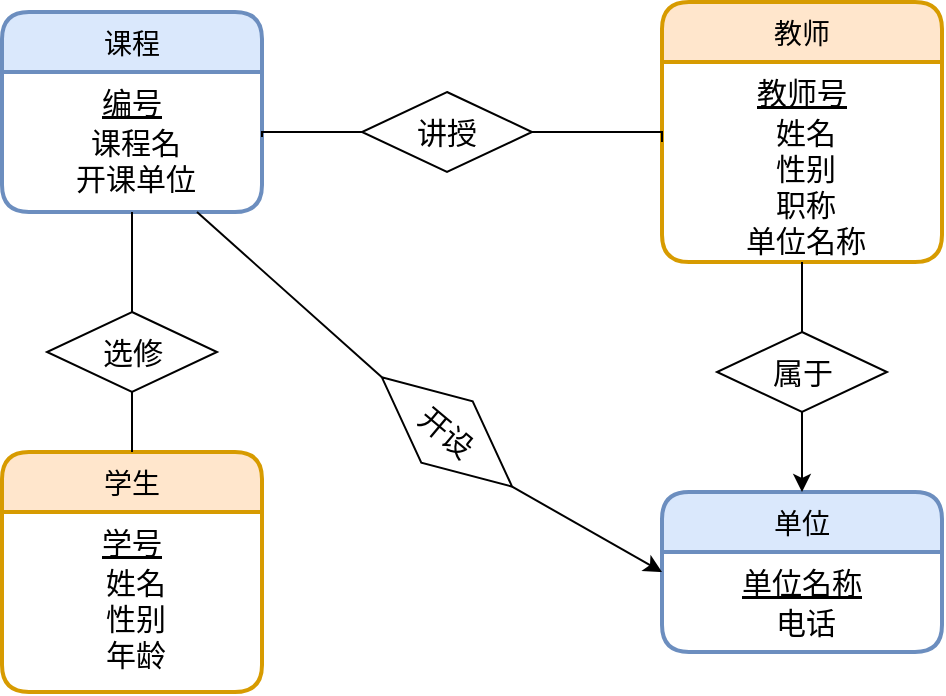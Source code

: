 <mxfile version="17.4.0" type="github">
  <diagram id="R2lEEEUBdFMjLlhIrx00" name="Page-1">
    <mxGraphModel dx="1038" dy="571" grid="1" gridSize="10" guides="1" tooltips="1" connect="1" arrows="1" fold="1" page="1" pageScale="1" pageWidth="850" pageHeight="1100" math="0" shadow="0" extFonts="Permanent Marker^https://fonts.googleapis.com/css?family=Permanent+Marker">
      <root>
        <mxCell id="0" />
        <mxCell id="1" parent="0" />
        <mxCell id="jUcj42drpkifkl0aRM4y-8" value="学生" style="swimlane;childLayout=stackLayout;horizontal=1;startSize=30;horizontalStack=0;rounded=1;fontSize=14;fontStyle=0;strokeWidth=2;resizeParent=0;resizeLast=1;shadow=0;dashed=0;align=center;fillColor=#ffe6cc;strokeColor=#d79b00;" vertex="1" parent="1">
          <mxGeometry x="190" y="370" width="130" height="120" as="geometry" />
        </mxCell>
        <mxCell id="jUcj42drpkifkl0aRM4y-22" value="学号" style="text;strokeColor=none;fillColor=none;spacingLeft=4;spacingRight=4;overflow=hidden;rotatable=0;points=[[0,0.5],[1,0.5]];portConstraint=eastwest;fontSize=15;align=center;fontStyle=4;verticalAlign=top;" vertex="1" parent="jUcj42drpkifkl0aRM4y-8">
          <mxGeometry y="30" width="130" height="20" as="geometry" />
        </mxCell>
        <mxCell id="jUcj42drpkifkl0aRM4y-9" value="姓名&#xa;性别&#xa;年龄" style="align=center;strokeColor=none;fillColor=none;spacingLeft=4;fontSize=15;verticalAlign=top;resizable=0;rotatable=0;part=1;" vertex="1" parent="jUcj42drpkifkl0aRM4y-8">
          <mxGeometry y="50" width="130" height="70" as="geometry" />
        </mxCell>
        <mxCell id="jUcj42drpkifkl0aRM4y-23" value="课程" style="swimlane;childLayout=stackLayout;horizontal=1;startSize=30;horizontalStack=0;rounded=1;fontSize=14;fontStyle=0;strokeWidth=2;resizeParent=0;resizeLast=1;shadow=0;dashed=0;align=center;fillColor=#dae8fc;strokeColor=#6c8ebf;" vertex="1" parent="1">
          <mxGeometry x="190" y="150" width="130" height="100" as="geometry" />
        </mxCell>
        <mxCell id="jUcj42drpkifkl0aRM4y-24" value="编号" style="text;strokeColor=none;fillColor=none;spacingLeft=4;spacingRight=4;overflow=hidden;rotatable=0;points=[[0,0.5],[1,0.5]];portConstraint=eastwest;fontSize=15;align=center;fontStyle=4;verticalAlign=top;" vertex="1" parent="jUcj42drpkifkl0aRM4y-23">
          <mxGeometry y="30" width="130" height="20" as="geometry" />
        </mxCell>
        <mxCell id="jUcj42drpkifkl0aRM4y-25" value="课程名&#xa;开课单位" style="align=center;strokeColor=none;fillColor=none;spacingLeft=4;fontSize=15;verticalAlign=top;resizable=0;rotatable=0;part=1;" vertex="1" parent="jUcj42drpkifkl0aRM4y-23">
          <mxGeometry y="50" width="130" height="50" as="geometry" />
        </mxCell>
        <mxCell id="jUcj42drpkifkl0aRM4y-29" value="教师" style="swimlane;childLayout=stackLayout;horizontal=1;startSize=30;horizontalStack=0;rounded=1;fontSize=14;fontStyle=0;strokeWidth=2;resizeParent=0;resizeLast=1;shadow=0;dashed=0;align=center;fillColor=#ffe6cc;strokeColor=#d79b00;" vertex="1" parent="1">
          <mxGeometry x="520" y="145" width="140" height="130" as="geometry" />
        </mxCell>
        <mxCell id="jUcj42drpkifkl0aRM4y-30" value="教师号" style="text;strokeColor=none;fillColor=none;spacingLeft=4;spacingRight=4;overflow=hidden;rotatable=0;points=[[0,0.5],[1,0.5]];portConstraint=eastwest;fontSize=15;align=center;fontStyle=4;verticalAlign=top;" vertex="1" parent="jUcj42drpkifkl0aRM4y-29">
          <mxGeometry y="30" width="140" height="20" as="geometry" />
        </mxCell>
        <mxCell id="jUcj42drpkifkl0aRM4y-31" value="姓名&#xa;性别&#xa;职称&#xa;单位名称" style="align=center;strokeColor=none;fillColor=none;spacingLeft=4;fontSize=15;verticalAlign=top;resizable=0;rotatable=0;part=1;" vertex="1" parent="jUcj42drpkifkl0aRM4y-29">
          <mxGeometry y="50" width="140" height="80" as="geometry" />
        </mxCell>
        <mxCell id="jUcj42drpkifkl0aRM4y-32" value="单位" style="swimlane;childLayout=stackLayout;horizontal=1;startSize=30;horizontalStack=0;rounded=1;fontSize=14;fontStyle=0;strokeWidth=2;resizeParent=0;resizeLast=1;shadow=0;dashed=0;align=center;fillColor=#dae8fc;strokeColor=#6c8ebf;" vertex="1" parent="1">
          <mxGeometry x="520" y="390" width="140" height="80" as="geometry" />
        </mxCell>
        <mxCell id="jUcj42drpkifkl0aRM4y-33" value="单位名称" style="text;strokeColor=none;fillColor=none;spacingLeft=4;spacingRight=4;overflow=hidden;rotatable=0;points=[[0,0.5],[1,0.5]];portConstraint=eastwest;fontSize=15;align=center;fontStyle=4;verticalAlign=top;" vertex="1" parent="jUcj42drpkifkl0aRM4y-32">
          <mxGeometry y="30" width="140" height="20" as="geometry" />
        </mxCell>
        <mxCell id="jUcj42drpkifkl0aRM4y-34" value="电话" style="align=center;strokeColor=none;fillColor=none;spacingLeft=4;fontSize=15;verticalAlign=top;resizable=0;rotatable=0;part=1;" vertex="1" parent="jUcj42drpkifkl0aRM4y-32">
          <mxGeometry y="50" width="140" height="30" as="geometry" />
        </mxCell>
        <mxCell id="jUcj42drpkifkl0aRM4y-38" style="edgeStyle=orthogonalEdgeStyle;rounded=0;orthogonalLoop=1;jettySize=auto;html=1;entryX=0.5;entryY=0;entryDx=0;entryDy=0;fontSize=15;endArrow=none;endFill=0;" edge="1" parent="1" source="jUcj42drpkifkl0aRM4y-37" target="jUcj42drpkifkl0aRM4y-8">
          <mxGeometry relative="1" as="geometry" />
        </mxCell>
        <mxCell id="jUcj42drpkifkl0aRM4y-39" style="edgeStyle=orthogonalEdgeStyle;rounded=0;orthogonalLoop=1;jettySize=auto;html=1;entryX=0.5;entryY=1;entryDx=0;entryDy=0;fontSize=15;endArrow=none;endFill=0;" edge="1" parent="1" source="jUcj42drpkifkl0aRM4y-37" target="jUcj42drpkifkl0aRM4y-25">
          <mxGeometry relative="1" as="geometry" />
        </mxCell>
        <mxCell id="jUcj42drpkifkl0aRM4y-37" value="选修" style="shape=rhombus;perimeter=rhombusPerimeter;whiteSpace=wrap;html=1;align=center;fontSize=15;" vertex="1" parent="1">
          <mxGeometry x="212.5" y="300" width="85" height="40" as="geometry" />
        </mxCell>
        <mxCell id="jUcj42drpkifkl0aRM4y-42" style="edgeStyle=orthogonalEdgeStyle;rounded=0;orthogonalLoop=1;jettySize=auto;html=1;exitX=1;exitY=0.5;exitDx=0;exitDy=0;entryX=0;entryY=0.25;entryDx=0;entryDy=0;fontSize=15;endArrow=none;endFill=0;" edge="1" parent="1" source="jUcj42drpkifkl0aRM4y-40" target="jUcj42drpkifkl0aRM4y-31">
          <mxGeometry relative="1" as="geometry">
            <Array as="points">
              <mxPoint x="520" y="210" />
            </Array>
          </mxGeometry>
        </mxCell>
        <mxCell id="jUcj42drpkifkl0aRM4y-43" style="edgeStyle=orthogonalEdgeStyle;rounded=0;orthogonalLoop=1;jettySize=auto;html=1;exitX=0;exitY=0.5;exitDx=0;exitDy=0;entryX=1;entryY=0.25;entryDx=0;entryDy=0;fontSize=15;endArrow=none;endFill=0;" edge="1" parent="1" source="jUcj42drpkifkl0aRM4y-40" target="jUcj42drpkifkl0aRM4y-25">
          <mxGeometry relative="1" as="geometry">
            <Array as="points">
              <mxPoint x="320" y="210" />
            </Array>
          </mxGeometry>
        </mxCell>
        <mxCell id="jUcj42drpkifkl0aRM4y-40" value="讲授" style="shape=rhombus;perimeter=rhombusPerimeter;whiteSpace=wrap;html=1;align=center;fontSize=15;" vertex="1" parent="1">
          <mxGeometry x="370" y="190" width="85" height="40" as="geometry" />
        </mxCell>
        <mxCell id="jUcj42drpkifkl0aRM4y-45" style="edgeStyle=orthogonalEdgeStyle;rounded=0;orthogonalLoop=1;jettySize=auto;html=1;exitX=0.5;exitY=0;exitDx=0;exitDy=0;entryX=0.5;entryY=1;entryDx=0;entryDy=0;fontSize=15;endArrow=none;endFill=0;" edge="1" parent="1" source="jUcj42drpkifkl0aRM4y-44" target="jUcj42drpkifkl0aRM4y-31">
          <mxGeometry relative="1" as="geometry" />
        </mxCell>
        <mxCell id="jUcj42drpkifkl0aRM4y-46" style="edgeStyle=orthogonalEdgeStyle;rounded=0;orthogonalLoop=1;jettySize=auto;html=1;exitX=0.5;exitY=1;exitDx=0;exitDy=0;entryX=0.5;entryY=0;entryDx=0;entryDy=0;fontSize=15;endArrow=classic;endFill=1;" edge="1" parent="1" source="jUcj42drpkifkl0aRM4y-44" target="jUcj42drpkifkl0aRM4y-32">
          <mxGeometry relative="1" as="geometry" />
        </mxCell>
        <mxCell id="jUcj42drpkifkl0aRM4y-44" value="属于" style="shape=rhombus;perimeter=rhombusPerimeter;whiteSpace=wrap;html=1;align=center;fontSize=15;" vertex="1" parent="1">
          <mxGeometry x="547.5" y="310" width="85" height="40" as="geometry" />
        </mxCell>
        <mxCell id="jUcj42drpkifkl0aRM4y-48" style="rounded=0;orthogonalLoop=1;jettySize=auto;html=1;exitX=1;exitY=0.5;exitDx=0;exitDy=0;entryX=0;entryY=0.5;entryDx=0;entryDy=0;fontSize=15;endArrow=classic;endFill=1;" edge="1" parent="1" source="jUcj42drpkifkl0aRM4y-47" target="jUcj42drpkifkl0aRM4y-33">
          <mxGeometry relative="1" as="geometry" />
        </mxCell>
        <mxCell id="jUcj42drpkifkl0aRM4y-50" style="edgeStyle=none;rounded=0;orthogonalLoop=1;jettySize=auto;html=1;exitX=0;exitY=0.5;exitDx=0;exitDy=0;entryX=0.75;entryY=1;entryDx=0;entryDy=0;fontSize=15;endArrow=none;endFill=0;" edge="1" parent="1" source="jUcj42drpkifkl0aRM4y-47" target="jUcj42drpkifkl0aRM4y-25">
          <mxGeometry relative="1" as="geometry" />
        </mxCell>
        <mxCell id="jUcj42drpkifkl0aRM4y-47" value="开设" style="shape=rhombus;perimeter=rhombusPerimeter;whiteSpace=wrap;html=1;align=center;fontSize=15;rotation=40;" vertex="1" parent="1">
          <mxGeometry x="370" y="340" width="85" height="40" as="geometry" />
        </mxCell>
      </root>
    </mxGraphModel>
  </diagram>
</mxfile>
